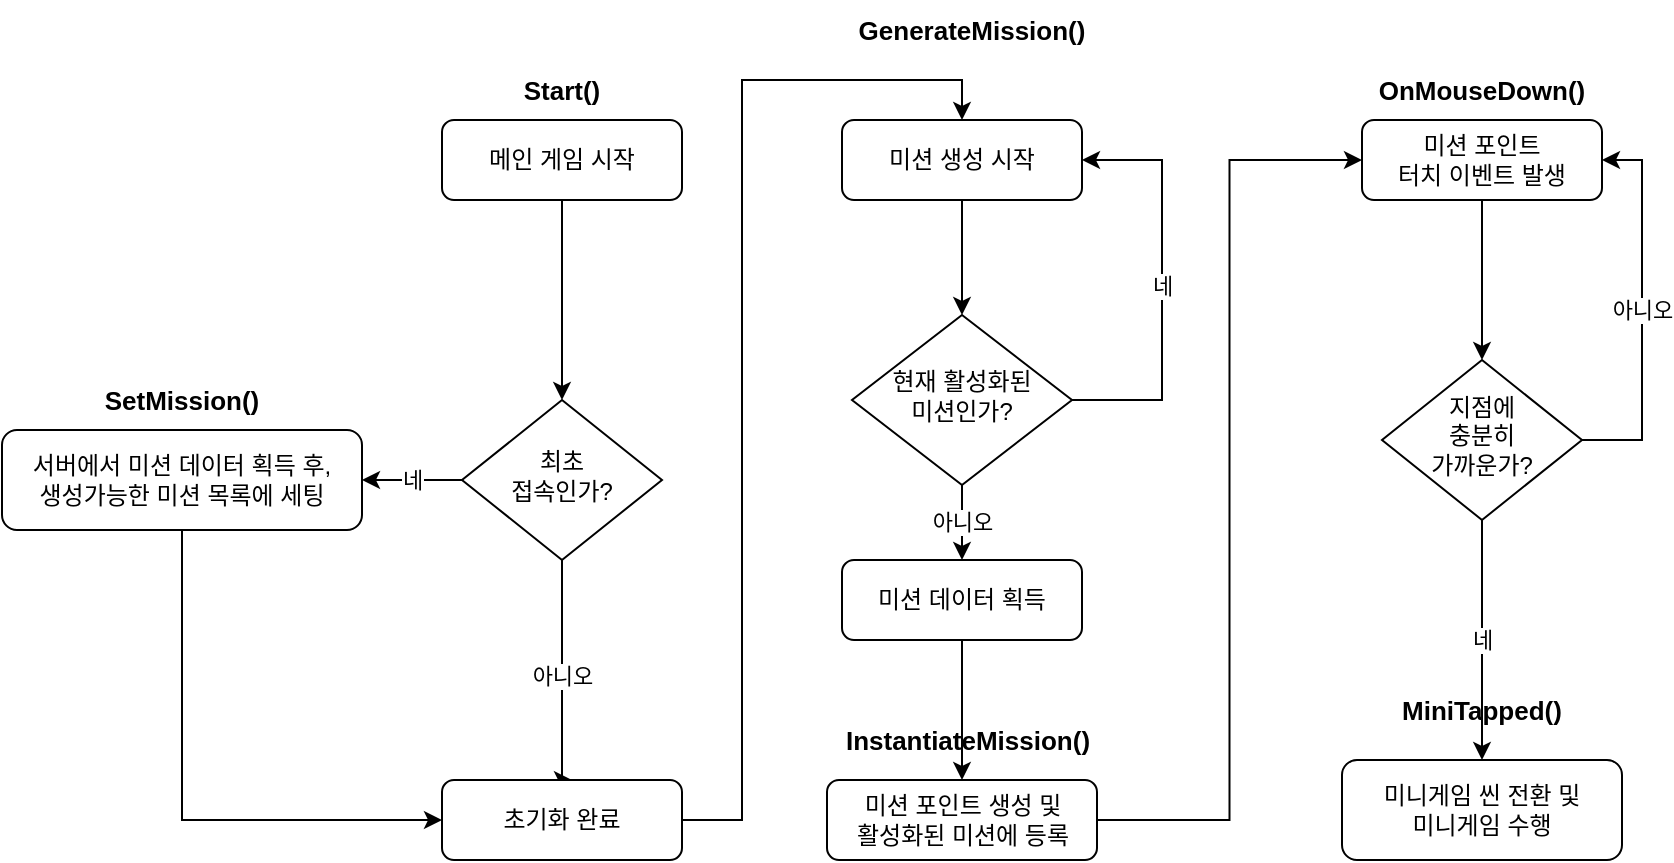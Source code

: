 <mxfile version="21.0.2" type="device"><diagram id="C5RBs43oDa-KdzZeNtuy" name="Page-1"><mxGraphModel dx="1893" dy="556" grid="1" gridSize="10" guides="1" tooltips="1" connect="1" arrows="1" fold="1" page="1" pageScale="1" pageWidth="827" pageHeight="1169" math="0" shadow="0"><root><mxCell id="WIyWlLk6GJQsqaUBKTNV-0"/><mxCell id="WIyWlLk6GJQsqaUBKTNV-1" parent="WIyWlLk6GJQsqaUBKTNV-0"/><mxCell id="o9d16WBS3Szr9IO4wiIO-7" style="edgeStyle=orthogonalEdgeStyle;rounded=0;orthogonalLoop=1;jettySize=auto;html=1;entryX=0.5;entryY=0;entryDx=0;entryDy=0;" parent="WIyWlLk6GJQsqaUBKTNV-1" source="WIyWlLk6GJQsqaUBKTNV-3" target="WIyWlLk6GJQsqaUBKTNV-6" edge="1"><mxGeometry relative="1" as="geometry"/></mxCell><mxCell id="WIyWlLk6GJQsqaUBKTNV-3" value="메인 게임 시작" style="rounded=1;whiteSpace=wrap;html=1;fontSize=12;glass=0;strokeWidth=1;shadow=0;" parent="WIyWlLk6GJQsqaUBKTNV-1" vertex="1"><mxGeometry x="160" y="80" width="120" height="40" as="geometry"/></mxCell><mxCell id="o9d16WBS3Szr9IO4wiIO-3" value="아니오" style="edgeStyle=orthogonalEdgeStyle;rounded=0;orthogonalLoop=1;jettySize=auto;html=1;" parent="WIyWlLk6GJQsqaUBKTNV-1" source="WIyWlLk6GJQsqaUBKTNV-6" edge="1"><mxGeometry relative="1" as="geometry"><mxPoint x="225" y="410" as="targetPoint"/><Array as="points"><mxPoint x="220" y="410"/></Array></mxGeometry></mxCell><mxCell id="o9d16WBS3Szr9IO4wiIO-18" value="네" style="edgeStyle=orthogonalEdgeStyle;rounded=0;orthogonalLoop=1;jettySize=auto;html=1;entryX=1;entryY=0.5;entryDx=0;entryDy=0;" parent="WIyWlLk6GJQsqaUBKTNV-1" source="WIyWlLk6GJQsqaUBKTNV-6" target="WIyWlLk6GJQsqaUBKTNV-7" edge="1"><mxGeometry relative="1" as="geometry"/></mxCell><mxCell id="WIyWlLk6GJQsqaUBKTNV-6" value="최초 &lt;br&gt;접속인가?" style="rhombus;whiteSpace=wrap;html=1;shadow=0;fontFamily=Helvetica;fontSize=12;align=center;strokeWidth=1;spacing=6;spacingTop=-4;" parent="WIyWlLk6GJQsqaUBKTNV-1" vertex="1"><mxGeometry x="170" y="220" width="100" height="80" as="geometry"/></mxCell><mxCell id="zVfn-9xk3x1v2ATQaMq3-10" style="edgeStyle=orthogonalEdgeStyle;rounded=0;orthogonalLoop=1;jettySize=auto;html=1;entryX=0;entryY=0.5;entryDx=0;entryDy=0;" parent="WIyWlLk6GJQsqaUBKTNV-1" source="WIyWlLk6GJQsqaUBKTNV-7" target="o9d16WBS3Szr9IO4wiIO-15" edge="1"><mxGeometry relative="1" as="geometry"><Array as="points"><mxPoint x="30" y="430"/></Array></mxGeometry></mxCell><mxCell id="WIyWlLk6GJQsqaUBKTNV-7" value="서버에서 미션 데이터 획득 후,&lt;br&gt;생성가능한 미션 목록에 세팅" style="rounded=1;whiteSpace=wrap;html=1;fontSize=12;glass=0;strokeWidth=1;shadow=0;" parent="WIyWlLk6GJQsqaUBKTNV-1" vertex="1"><mxGeometry x="-60" y="235" width="180" height="50" as="geometry"/></mxCell><mxCell id="o9d16WBS3Szr9IO4wiIO-11" value="아니오" style="edgeStyle=orthogonalEdgeStyle;rounded=0;orthogonalLoop=1;jettySize=auto;html=1;entryX=0.5;entryY=0;entryDx=0;entryDy=0;" parent="WIyWlLk6GJQsqaUBKTNV-1" source="WIyWlLk6GJQsqaUBKTNV-10" target="WIyWlLk6GJQsqaUBKTNV-11" edge="1"><mxGeometry relative="1" as="geometry"/></mxCell><mxCell id="zVfn-9xk3x1v2ATQaMq3-13" value="네" style="edgeStyle=orthogonalEdgeStyle;rounded=0;orthogonalLoop=1;jettySize=auto;html=1;entryX=1;entryY=0.5;entryDx=0;entryDy=0;" parent="WIyWlLk6GJQsqaUBKTNV-1" source="WIyWlLk6GJQsqaUBKTNV-10" target="o9d16WBS3Szr9IO4wiIO-8" edge="1"><mxGeometry relative="1" as="geometry"><Array as="points"><mxPoint x="520" y="220"/><mxPoint x="520" y="100"/></Array></mxGeometry></mxCell><mxCell id="WIyWlLk6GJQsqaUBKTNV-10" value="현재 활성화된 &lt;br&gt;미션인가?" style="rhombus;whiteSpace=wrap;html=1;shadow=0;fontFamily=Helvetica;fontSize=12;align=center;strokeWidth=1;spacing=6;spacingTop=-4;" parent="WIyWlLk6GJQsqaUBKTNV-1" vertex="1"><mxGeometry x="365" y="177.5" width="110" height="85" as="geometry"/></mxCell><mxCell id="zVfn-9xk3x1v2ATQaMq3-17" style="edgeStyle=orthogonalEdgeStyle;rounded=0;orthogonalLoop=1;jettySize=auto;html=1;entryX=0.5;entryY=0;entryDx=0;entryDy=0;" parent="WIyWlLk6GJQsqaUBKTNV-1" source="WIyWlLk6GJQsqaUBKTNV-11" target="zVfn-9xk3x1v2ATQaMq3-15" edge="1"><mxGeometry relative="1" as="geometry"/></mxCell><mxCell id="WIyWlLk6GJQsqaUBKTNV-11" value="미션 데이터 획득" style="rounded=1;whiteSpace=wrap;html=1;fontSize=12;glass=0;strokeWidth=1;shadow=0;" parent="WIyWlLk6GJQsqaUBKTNV-1" vertex="1"><mxGeometry x="360" y="300" width="120" height="40" as="geometry"/></mxCell><mxCell id="o9d16WBS3Szr9IO4wiIO-19" style="edgeStyle=orthogonalEdgeStyle;rounded=0;orthogonalLoop=1;jettySize=auto;html=1;entryX=0.5;entryY=0;entryDx=0;entryDy=0;" parent="WIyWlLk6GJQsqaUBKTNV-1" source="o9d16WBS3Szr9IO4wiIO-8" target="WIyWlLk6GJQsqaUBKTNV-10" edge="1"><mxGeometry relative="1" as="geometry"/></mxCell><mxCell id="o9d16WBS3Szr9IO4wiIO-8" value="미션 생성 시작" style="rounded=1;whiteSpace=wrap;html=1;fontSize=12;glass=0;strokeWidth=1;shadow=0;" parent="WIyWlLk6GJQsqaUBKTNV-1" vertex="1"><mxGeometry x="360" y="80" width="120" height="40" as="geometry"/></mxCell><mxCell id="o9d16WBS3Szr9IO4wiIO-17" style="edgeStyle=orthogonalEdgeStyle;rounded=0;orthogonalLoop=1;jettySize=auto;html=1;entryX=0.5;entryY=0;entryDx=0;entryDy=0;" parent="WIyWlLk6GJQsqaUBKTNV-1" source="o9d16WBS3Szr9IO4wiIO-15" target="o9d16WBS3Szr9IO4wiIO-8" edge="1"><mxGeometry relative="1" as="geometry"><mxPoint x="460" y="60" as="targetPoint"/><Array as="points"><mxPoint x="310" y="430"/><mxPoint x="310" y="60"/><mxPoint x="420" y="60"/></Array></mxGeometry></mxCell><mxCell id="o9d16WBS3Szr9IO4wiIO-15" value="초기화 완료" style="rounded=1;whiteSpace=wrap;html=1;fontSize=12;glass=0;strokeWidth=1;shadow=0;" parent="WIyWlLk6GJQsqaUBKTNV-1" vertex="1"><mxGeometry x="160" y="410" width="120" height="40" as="geometry"/></mxCell><mxCell id="zVfn-9xk3x1v2ATQaMq3-24" style="edgeStyle=orthogonalEdgeStyle;rounded=0;orthogonalLoop=1;jettySize=auto;html=1;entryX=0.5;entryY=0;entryDx=0;entryDy=0;" parent="WIyWlLk6GJQsqaUBKTNV-1" source="o9d16WBS3Szr9IO4wiIO-21" target="o9d16WBS3Szr9IO4wiIO-30" edge="1"><mxGeometry relative="1" as="geometry"/></mxCell><mxCell id="o9d16WBS3Szr9IO4wiIO-21" value="미션 포인트&lt;br&gt;터치 이벤트 발생" style="rounded=1;whiteSpace=wrap;html=1;fontSize=12;glass=0;strokeWidth=1;shadow=0;" parent="WIyWlLk6GJQsqaUBKTNV-1" vertex="1"><mxGeometry x="620" y="80" width="120" height="40" as="geometry"/></mxCell><mxCell id="o9d16WBS3Szr9IO4wiIO-22" value="미니게임 씬 전환 및&lt;br&gt;미니게임 수행" style="rounded=1;whiteSpace=wrap;html=1;fontSize=12;glass=0;strokeWidth=1;shadow=0;" parent="WIyWlLk6GJQsqaUBKTNV-1" vertex="1"><mxGeometry x="610" y="400" width="140" height="50" as="geometry"/></mxCell><mxCell id="zVfn-9xk3x1v2ATQaMq3-25" value="아니오" style="edgeStyle=orthogonalEdgeStyle;rounded=0;orthogonalLoop=1;jettySize=auto;html=1;entryX=1;entryY=0.5;entryDx=0;entryDy=0;exitX=1;exitY=0.5;exitDx=0;exitDy=0;" parent="WIyWlLk6GJQsqaUBKTNV-1" source="o9d16WBS3Szr9IO4wiIO-30" target="o9d16WBS3Szr9IO4wiIO-21" edge="1"><mxGeometry relative="1" as="geometry"><Array as="points"><mxPoint x="760" y="240"/><mxPoint x="760" y="100"/></Array></mxGeometry></mxCell><mxCell id="zVfn-9xk3x1v2ATQaMq3-26" value="네" style="edgeStyle=orthogonalEdgeStyle;rounded=0;orthogonalLoop=1;jettySize=auto;html=1;entryX=0.5;entryY=0;entryDx=0;entryDy=0;" parent="WIyWlLk6GJQsqaUBKTNV-1" source="o9d16WBS3Szr9IO4wiIO-30" target="o9d16WBS3Szr9IO4wiIO-22" edge="1"><mxGeometry relative="1" as="geometry"/></mxCell><mxCell id="o9d16WBS3Szr9IO4wiIO-30" value="지점에&lt;br&gt;충분히&lt;br&gt;가까운가?" style="rhombus;whiteSpace=wrap;html=1;shadow=0;fontFamily=Helvetica;fontSize=12;align=center;strokeWidth=1;spacing=6;spacingTop=-4;" parent="WIyWlLk6GJQsqaUBKTNV-1" vertex="1"><mxGeometry x="630" y="200" width="100" height="80" as="geometry"/></mxCell><mxCell id="zVfn-9xk3x1v2ATQaMq3-6" value="&lt;b&gt;&lt;font style=&quot;font-size: 13px;&quot;&gt;SetMission()&lt;/font&gt;&lt;/b&gt;" style="text;html=1;strokeColor=none;fillColor=none;align=center;verticalAlign=middle;whiteSpace=wrap;rounded=0;" parent="WIyWlLk6GJQsqaUBKTNV-1" vertex="1"><mxGeometry x="-20" y="205" width="100" height="30" as="geometry"/></mxCell><mxCell id="zVfn-9xk3x1v2ATQaMq3-7" value="&lt;font style=&quot;font-size: 13px;&quot;&gt;&lt;b&gt;Start()&lt;/b&gt;&lt;/font&gt;" style="text;html=1;strokeColor=none;fillColor=none;align=center;verticalAlign=middle;whiteSpace=wrap;rounded=0;" parent="WIyWlLk6GJQsqaUBKTNV-1" vertex="1"><mxGeometry x="170" y="50" width="100" height="30" as="geometry"/></mxCell><mxCell id="zVfn-9xk3x1v2ATQaMq3-9" value="&lt;b&gt;&lt;font style=&quot;font-size: 13px;&quot;&gt;GenerateMission()&lt;/font&gt;&lt;/b&gt;" style="text;html=1;strokeColor=none;fillColor=none;align=center;verticalAlign=middle;whiteSpace=wrap;rounded=0;" parent="WIyWlLk6GJQsqaUBKTNV-1" vertex="1"><mxGeometry x="365" y="20" width="120" height="30" as="geometry"/></mxCell><mxCell id="zVfn-9xk3x1v2ATQaMq3-23" style="edgeStyle=orthogonalEdgeStyle;rounded=0;orthogonalLoop=1;jettySize=auto;html=1;entryX=0;entryY=0.5;entryDx=0;entryDy=0;" parent="WIyWlLk6GJQsqaUBKTNV-1" source="zVfn-9xk3x1v2ATQaMq3-15" target="o9d16WBS3Szr9IO4wiIO-21" edge="1"><mxGeometry relative="1" as="geometry"/></mxCell><mxCell id="zVfn-9xk3x1v2ATQaMq3-15" value="미션 포인트 생성 및&lt;br&gt;활성화된 미션에 등록" style="rounded=1;whiteSpace=wrap;html=1;fontSize=12;glass=0;strokeWidth=1;shadow=0;" parent="WIyWlLk6GJQsqaUBKTNV-1" vertex="1"><mxGeometry x="352.5" y="410" width="135" height="40" as="geometry"/></mxCell><mxCell id="zVfn-9xk3x1v2ATQaMq3-18" value="&lt;b&gt;&lt;font style=&quot;font-size: 13px;&quot;&gt;InstantiateMission()&lt;/font&gt;&lt;/b&gt;" style="text;html=1;strokeColor=none;fillColor=none;align=center;verticalAlign=middle;whiteSpace=wrap;rounded=0;" parent="WIyWlLk6GJQsqaUBKTNV-1" vertex="1"><mxGeometry x="357.5" y="375" width="130" height="30" as="geometry"/></mxCell><mxCell id="zVfn-9xk3x1v2ATQaMq3-27" value="&lt;b&gt;&lt;font style=&quot;font-size: 13px;&quot;&gt;OnMouseDown()&lt;/font&gt;&lt;/b&gt;" style="text;html=1;strokeColor=none;fillColor=none;align=center;verticalAlign=middle;whiteSpace=wrap;rounded=0;" parent="WIyWlLk6GJQsqaUBKTNV-1" vertex="1"><mxGeometry x="620" y="50" width="120" height="30" as="geometry"/></mxCell><mxCell id="zVfn-9xk3x1v2ATQaMq3-30" value="&lt;b&gt;&lt;font style=&quot;font-size: 13px;&quot;&gt;MiniTapped()&lt;/font&gt;&lt;/b&gt;" style="text;html=1;strokeColor=none;fillColor=none;align=center;verticalAlign=middle;whiteSpace=wrap;rounded=0;" parent="WIyWlLk6GJQsqaUBKTNV-1" vertex="1"><mxGeometry x="620" y="360" width="120" height="30" as="geometry"/></mxCell></root></mxGraphModel></diagram></mxfile>
